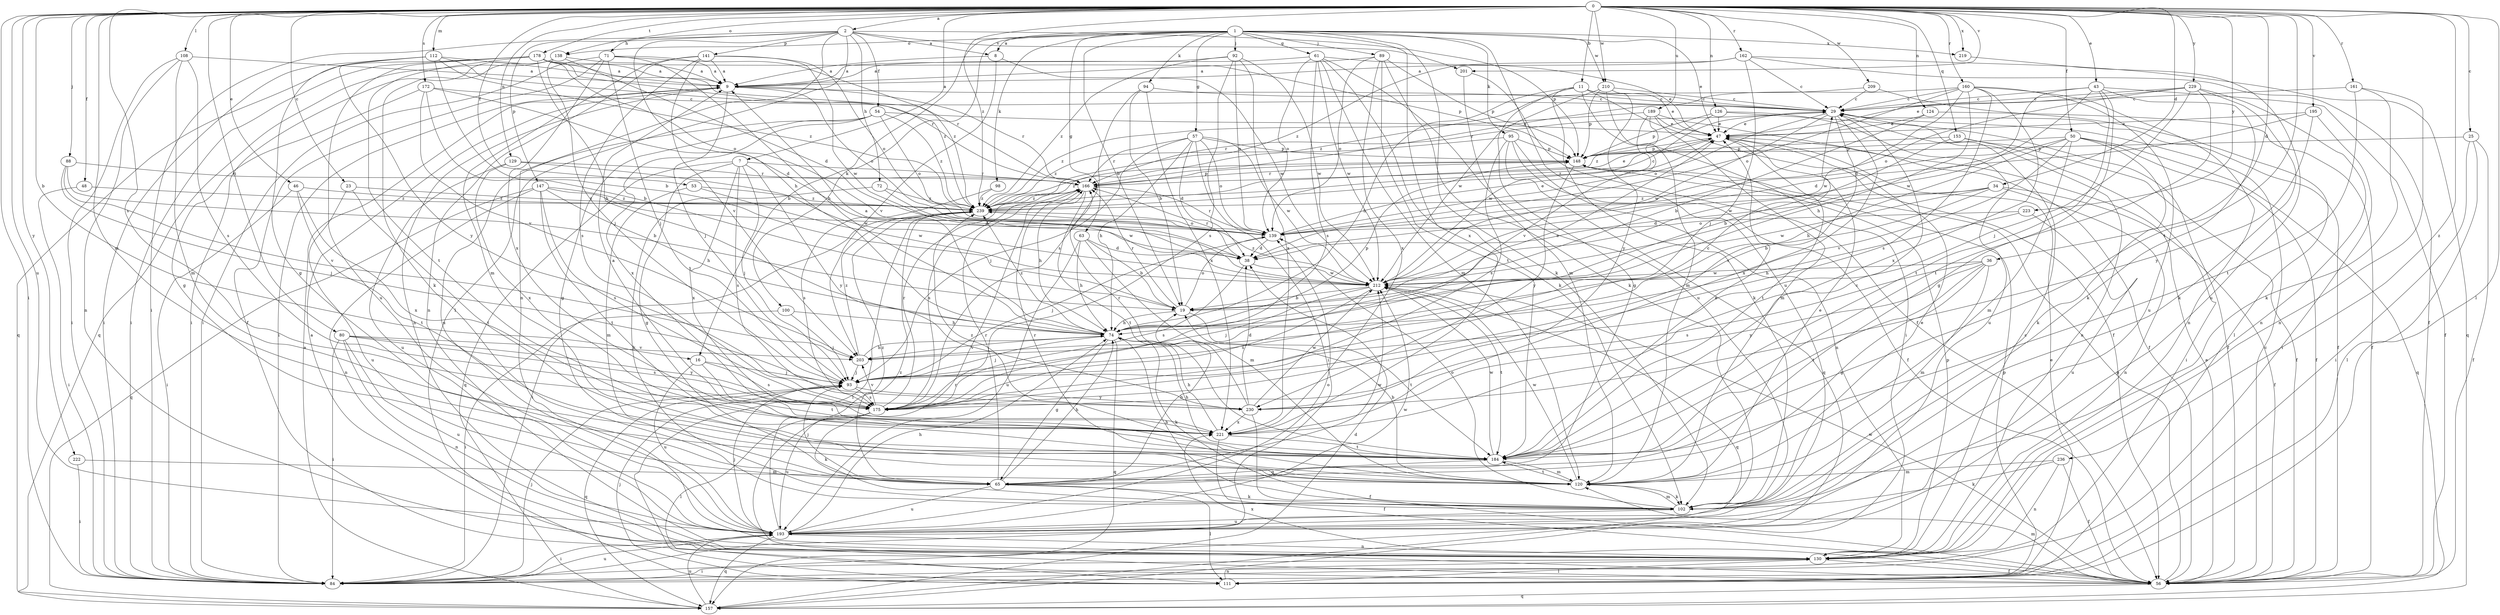 strict digraph  {
0;
1;
2;
7;
8;
9;
11;
16;
19;
23;
25;
29;
34;
36;
38;
43;
46;
47;
48;
50;
53;
54;
56;
57;
61;
63;
65;
71;
72;
74;
80;
84;
88;
89;
92;
93;
94;
95;
98;
100;
102;
108;
111;
112;
120;
124;
126;
129;
130;
138;
139;
141;
147;
148;
153;
157;
160;
161;
162;
166;
172;
175;
178;
184;
189;
193;
195;
201;
203;
209;
210;
212;
219;
221;
222;
223;
229;
230;
236;
239;
0 -> 2  [label=a];
0 -> 7  [label=a];
0 -> 11  [label=b];
0 -> 16  [label=b];
0 -> 23  [label=c];
0 -> 25  [label=c];
0 -> 34  [label=d];
0 -> 36  [label=d];
0 -> 43  [label=e];
0 -> 46  [label=e];
0 -> 48  [label=f];
0 -> 50  [label=f];
0 -> 53  [label=f];
0 -> 80  [label=i];
0 -> 84  [label=i];
0 -> 88  [label=j];
0 -> 108  [label=l];
0 -> 111  [label=l];
0 -> 112  [label=m];
0 -> 120  [label=m];
0 -> 124  [label=n];
0 -> 126  [label=n];
0 -> 129  [label=n];
0 -> 138  [label=o];
0 -> 153  [label=q];
0 -> 160  [label=r];
0 -> 161  [label=r];
0 -> 162  [label=r];
0 -> 172  [label=s];
0 -> 175  [label=s];
0 -> 178  [label=t];
0 -> 184  [label=t];
0 -> 189  [label=u];
0 -> 193  [label=u];
0 -> 195  [label=v];
0 -> 201  [label=v];
0 -> 209  [label=w];
0 -> 210  [label=w];
0 -> 219  [label=x];
0 -> 222  [label=y];
0 -> 223  [label=y];
0 -> 229  [label=y];
0 -> 236  [label=z];
0 -> 239  [label=z];
1 -> 8  [label=a];
1 -> 16  [label=b];
1 -> 19  [label=b];
1 -> 47  [label=e];
1 -> 57  [label=g];
1 -> 61  [label=g];
1 -> 63  [label=g];
1 -> 89  [label=j];
1 -> 92  [label=j];
1 -> 94  [label=k];
1 -> 95  [label=k];
1 -> 98  [label=k];
1 -> 100  [label=k];
1 -> 102  [label=k];
1 -> 138  [label=o];
1 -> 193  [label=u];
1 -> 210  [label=w];
1 -> 219  [label=x];
1 -> 221  [label=x];
2 -> 8  [label=a];
2 -> 54  [label=f];
2 -> 71  [label=h];
2 -> 72  [label=h];
2 -> 74  [label=h];
2 -> 84  [label=i];
2 -> 111  [label=l];
2 -> 130  [label=n];
2 -> 141  [label=p];
2 -> 147  [label=p];
2 -> 148  [label=p];
2 -> 201  [label=v];
7 -> 65  [label=g];
7 -> 93  [label=j];
7 -> 157  [label=q];
7 -> 166  [label=r];
7 -> 175  [label=s];
7 -> 221  [label=x];
7 -> 230  [label=y];
8 -> 9  [label=a];
8 -> 203  [label=v];
8 -> 212  [label=w];
9 -> 29  [label=c];
9 -> 84  [label=i];
9 -> 93  [label=j];
9 -> 130  [label=n];
9 -> 139  [label=o];
9 -> 166  [label=r];
11 -> 29  [label=c];
11 -> 47  [label=e];
11 -> 56  [label=f];
11 -> 65  [label=g];
11 -> 74  [label=h];
11 -> 84  [label=i];
11 -> 102  [label=k];
16 -> 93  [label=j];
16 -> 175  [label=s];
16 -> 184  [label=t];
16 -> 193  [label=u];
19 -> 74  [label=h];
19 -> 139  [label=o];
19 -> 166  [label=r];
19 -> 184  [label=t];
23 -> 184  [label=t];
23 -> 193  [label=u];
23 -> 239  [label=z];
25 -> 56  [label=f];
25 -> 84  [label=i];
25 -> 111  [label=l];
25 -> 148  [label=p];
29 -> 47  [label=e];
29 -> 56  [label=f];
29 -> 130  [label=n];
29 -> 139  [label=o];
29 -> 166  [label=r];
29 -> 175  [label=s];
29 -> 212  [label=w];
29 -> 221  [label=x];
34 -> 19  [label=b];
34 -> 38  [label=d];
34 -> 56  [label=f];
34 -> 130  [label=n];
34 -> 212  [label=w];
34 -> 239  [label=z];
36 -> 65  [label=g];
36 -> 120  [label=m];
36 -> 175  [label=s];
36 -> 184  [label=t];
36 -> 212  [label=w];
36 -> 230  [label=y];
38 -> 166  [label=r];
38 -> 175  [label=s];
38 -> 212  [label=w];
43 -> 29  [label=c];
43 -> 38  [label=d];
43 -> 56  [label=f];
43 -> 65  [label=g];
43 -> 102  [label=k];
43 -> 184  [label=t];
43 -> 212  [label=w];
46 -> 84  [label=i];
46 -> 184  [label=t];
46 -> 221  [label=x];
46 -> 239  [label=z];
47 -> 148  [label=p];
47 -> 184  [label=t];
47 -> 239  [label=z];
48 -> 84  [label=i];
48 -> 239  [label=z];
50 -> 56  [label=f];
50 -> 74  [label=h];
50 -> 102  [label=k];
50 -> 120  [label=m];
50 -> 148  [label=p];
50 -> 157  [label=q];
50 -> 203  [label=v];
50 -> 212  [label=w];
53 -> 120  [label=m];
53 -> 212  [label=w];
53 -> 239  [label=z];
54 -> 47  [label=e];
54 -> 65  [label=g];
54 -> 139  [label=o];
54 -> 193  [label=u];
54 -> 221  [label=x];
54 -> 239  [label=z];
56 -> 9  [label=a];
56 -> 29  [label=c];
56 -> 47  [label=e];
56 -> 120  [label=m];
56 -> 148  [label=p];
56 -> 157  [label=q];
56 -> 166  [label=r];
56 -> 212  [label=w];
56 -> 221  [label=x];
57 -> 38  [label=d];
57 -> 74  [label=h];
57 -> 84  [label=i];
57 -> 93  [label=j];
57 -> 139  [label=o];
57 -> 148  [label=p];
57 -> 166  [label=r];
57 -> 212  [label=w];
61 -> 9  [label=a];
61 -> 47  [label=e];
61 -> 102  [label=k];
61 -> 120  [label=m];
61 -> 139  [label=o];
61 -> 175  [label=s];
61 -> 193  [label=u];
61 -> 212  [label=w];
63 -> 19  [label=b];
63 -> 38  [label=d];
63 -> 74  [label=h];
63 -> 120  [label=m];
63 -> 193  [label=u];
65 -> 19  [label=b];
65 -> 74  [label=h];
65 -> 93  [label=j];
65 -> 102  [label=k];
65 -> 111  [label=l];
65 -> 166  [label=r];
65 -> 193  [label=u];
65 -> 212  [label=w];
65 -> 239  [label=z];
71 -> 9  [label=a];
71 -> 56  [label=f];
71 -> 74  [label=h];
71 -> 84  [label=i];
71 -> 93  [label=j];
71 -> 221  [label=x];
71 -> 239  [label=z];
72 -> 102  [label=k];
72 -> 212  [label=w];
72 -> 239  [label=z];
74 -> 9  [label=a];
74 -> 47  [label=e];
74 -> 65  [label=g];
74 -> 93  [label=j];
74 -> 102  [label=k];
74 -> 148  [label=p];
74 -> 157  [label=q];
74 -> 203  [label=v];
74 -> 239  [label=z];
80 -> 84  [label=i];
80 -> 130  [label=n];
80 -> 175  [label=s];
80 -> 193  [label=u];
80 -> 203  [label=v];
80 -> 230  [label=y];
84 -> 93  [label=j];
84 -> 193  [label=u];
88 -> 19  [label=b];
88 -> 93  [label=j];
88 -> 166  [label=r];
88 -> 203  [label=v];
89 -> 9  [label=a];
89 -> 102  [label=k];
89 -> 139  [label=o];
89 -> 148  [label=p];
89 -> 184  [label=t];
89 -> 221  [label=x];
92 -> 9  [label=a];
92 -> 139  [label=o];
92 -> 175  [label=s];
92 -> 212  [label=w];
92 -> 221  [label=x];
92 -> 239  [label=z];
93 -> 29  [label=c];
93 -> 157  [label=q];
93 -> 175  [label=s];
93 -> 230  [label=y];
94 -> 19  [label=b];
94 -> 29  [label=c];
94 -> 175  [label=s];
94 -> 221  [label=x];
95 -> 56  [label=f];
95 -> 130  [label=n];
95 -> 148  [label=p];
95 -> 157  [label=q];
95 -> 175  [label=s];
95 -> 239  [label=z];
98 -> 175  [label=s];
98 -> 239  [label=z];
100 -> 74  [label=h];
100 -> 84  [label=i];
100 -> 93  [label=j];
102 -> 47  [label=e];
102 -> 74  [label=h];
102 -> 120  [label=m];
102 -> 139  [label=o];
102 -> 193  [label=u];
108 -> 9  [label=a];
108 -> 84  [label=i];
108 -> 120  [label=m];
108 -> 130  [label=n];
108 -> 175  [label=s];
111 -> 47  [label=e];
111 -> 93  [label=j];
111 -> 130  [label=n];
111 -> 148  [label=p];
112 -> 9  [label=a];
112 -> 19  [label=b];
112 -> 65  [label=g];
112 -> 84  [label=i];
112 -> 166  [label=r];
112 -> 230  [label=y];
112 -> 239  [label=z];
120 -> 19  [label=b];
120 -> 47  [label=e];
120 -> 102  [label=k];
120 -> 166  [label=r];
120 -> 184  [label=t];
120 -> 212  [label=w];
124 -> 19  [label=b];
124 -> 47  [label=e];
124 -> 56  [label=f];
126 -> 47  [label=e];
126 -> 56  [label=f];
126 -> 148  [label=p];
126 -> 193  [label=u];
126 -> 239  [label=z];
129 -> 166  [label=r];
129 -> 193  [label=u];
129 -> 212  [label=w];
129 -> 221  [label=x];
130 -> 29  [label=c];
130 -> 56  [label=f];
130 -> 84  [label=i];
130 -> 111  [label=l];
130 -> 148  [label=p];
138 -> 9  [label=a];
138 -> 38  [label=d];
138 -> 84  [label=i];
138 -> 93  [label=j];
138 -> 102  [label=k];
138 -> 157  [label=q];
139 -> 38  [label=d];
139 -> 47  [label=e];
139 -> 93  [label=j];
139 -> 166  [label=r];
141 -> 9  [label=a];
141 -> 120  [label=m];
141 -> 130  [label=n];
141 -> 139  [label=o];
141 -> 175  [label=s];
141 -> 203  [label=v];
141 -> 212  [label=w];
147 -> 38  [label=d];
147 -> 74  [label=h];
147 -> 130  [label=n];
147 -> 157  [label=q];
147 -> 175  [label=s];
147 -> 184  [label=t];
147 -> 239  [label=z];
148 -> 166  [label=r];
148 -> 230  [label=y];
148 -> 239  [label=z];
153 -> 19  [label=b];
153 -> 56  [label=f];
153 -> 84  [label=i];
153 -> 148  [label=p];
157 -> 9  [label=a];
157 -> 38  [label=d];
157 -> 193  [label=u];
160 -> 29  [label=c];
160 -> 74  [label=h];
160 -> 130  [label=n];
160 -> 139  [label=o];
160 -> 166  [label=r];
160 -> 175  [label=s];
160 -> 193  [label=u];
160 -> 212  [label=w];
160 -> 221  [label=x];
161 -> 29  [label=c];
161 -> 102  [label=k];
161 -> 130  [label=n];
161 -> 184  [label=t];
162 -> 9  [label=a];
162 -> 29  [label=c];
162 -> 56  [label=f];
162 -> 93  [label=j];
162 -> 157  [label=q];
162 -> 239  [label=z];
166 -> 47  [label=e];
166 -> 74  [label=h];
166 -> 148  [label=p];
166 -> 175  [label=s];
166 -> 184  [label=t];
166 -> 239  [label=z];
172 -> 19  [label=b];
172 -> 29  [label=c];
172 -> 38  [label=d];
172 -> 65  [label=g];
172 -> 203  [label=v];
175 -> 102  [label=k];
175 -> 111  [label=l];
175 -> 166  [label=r];
175 -> 193  [label=u];
175 -> 203  [label=v];
178 -> 9  [label=a];
178 -> 74  [label=h];
178 -> 84  [label=i];
178 -> 139  [label=o];
178 -> 148  [label=p];
178 -> 157  [label=q];
178 -> 166  [label=r];
178 -> 184  [label=t];
178 -> 193  [label=u];
178 -> 239  [label=z];
184 -> 29  [label=c];
184 -> 47  [label=e];
184 -> 65  [label=g];
184 -> 74  [label=h];
184 -> 120  [label=m];
184 -> 212  [label=w];
184 -> 239  [label=z];
189 -> 47  [label=e];
189 -> 56  [label=f];
189 -> 120  [label=m];
189 -> 203  [label=v];
189 -> 212  [label=w];
189 -> 239  [label=z];
193 -> 74  [label=h];
193 -> 84  [label=i];
193 -> 93  [label=j];
193 -> 130  [label=n];
193 -> 139  [label=o];
193 -> 157  [label=q];
193 -> 212  [label=w];
193 -> 239  [label=z];
195 -> 38  [label=d];
195 -> 47  [label=e];
195 -> 84  [label=i];
195 -> 230  [label=y];
201 -> 56  [label=f];
201 -> 120  [label=m];
203 -> 74  [label=h];
203 -> 93  [label=j];
203 -> 239  [label=z];
209 -> 29  [label=c];
209 -> 111  [label=l];
209 -> 239  [label=z];
210 -> 29  [label=c];
210 -> 120  [label=m];
210 -> 148  [label=p];
210 -> 212  [label=w];
210 -> 230  [label=y];
212 -> 19  [label=b];
212 -> 93  [label=j];
212 -> 157  [label=q];
212 -> 175  [label=s];
212 -> 184  [label=t];
212 -> 239  [label=z];
219 -> 193  [label=u];
221 -> 9  [label=a];
221 -> 56  [label=f];
221 -> 74  [label=h];
221 -> 184  [label=t];
222 -> 84  [label=i];
222 -> 120  [label=m];
223 -> 74  [label=h];
223 -> 139  [label=o];
223 -> 193  [label=u];
229 -> 29  [label=c];
229 -> 47  [label=e];
229 -> 93  [label=j];
229 -> 102  [label=k];
229 -> 130  [label=n];
229 -> 139  [label=o];
229 -> 184  [label=t];
230 -> 38  [label=d];
230 -> 56  [label=f];
230 -> 166  [label=r];
230 -> 212  [label=w];
230 -> 221  [label=x];
236 -> 56  [label=f];
236 -> 102  [label=k];
236 -> 120  [label=m];
236 -> 130  [label=n];
239 -> 29  [label=c];
239 -> 84  [label=i];
239 -> 111  [label=l];
239 -> 139  [label=o];
}
